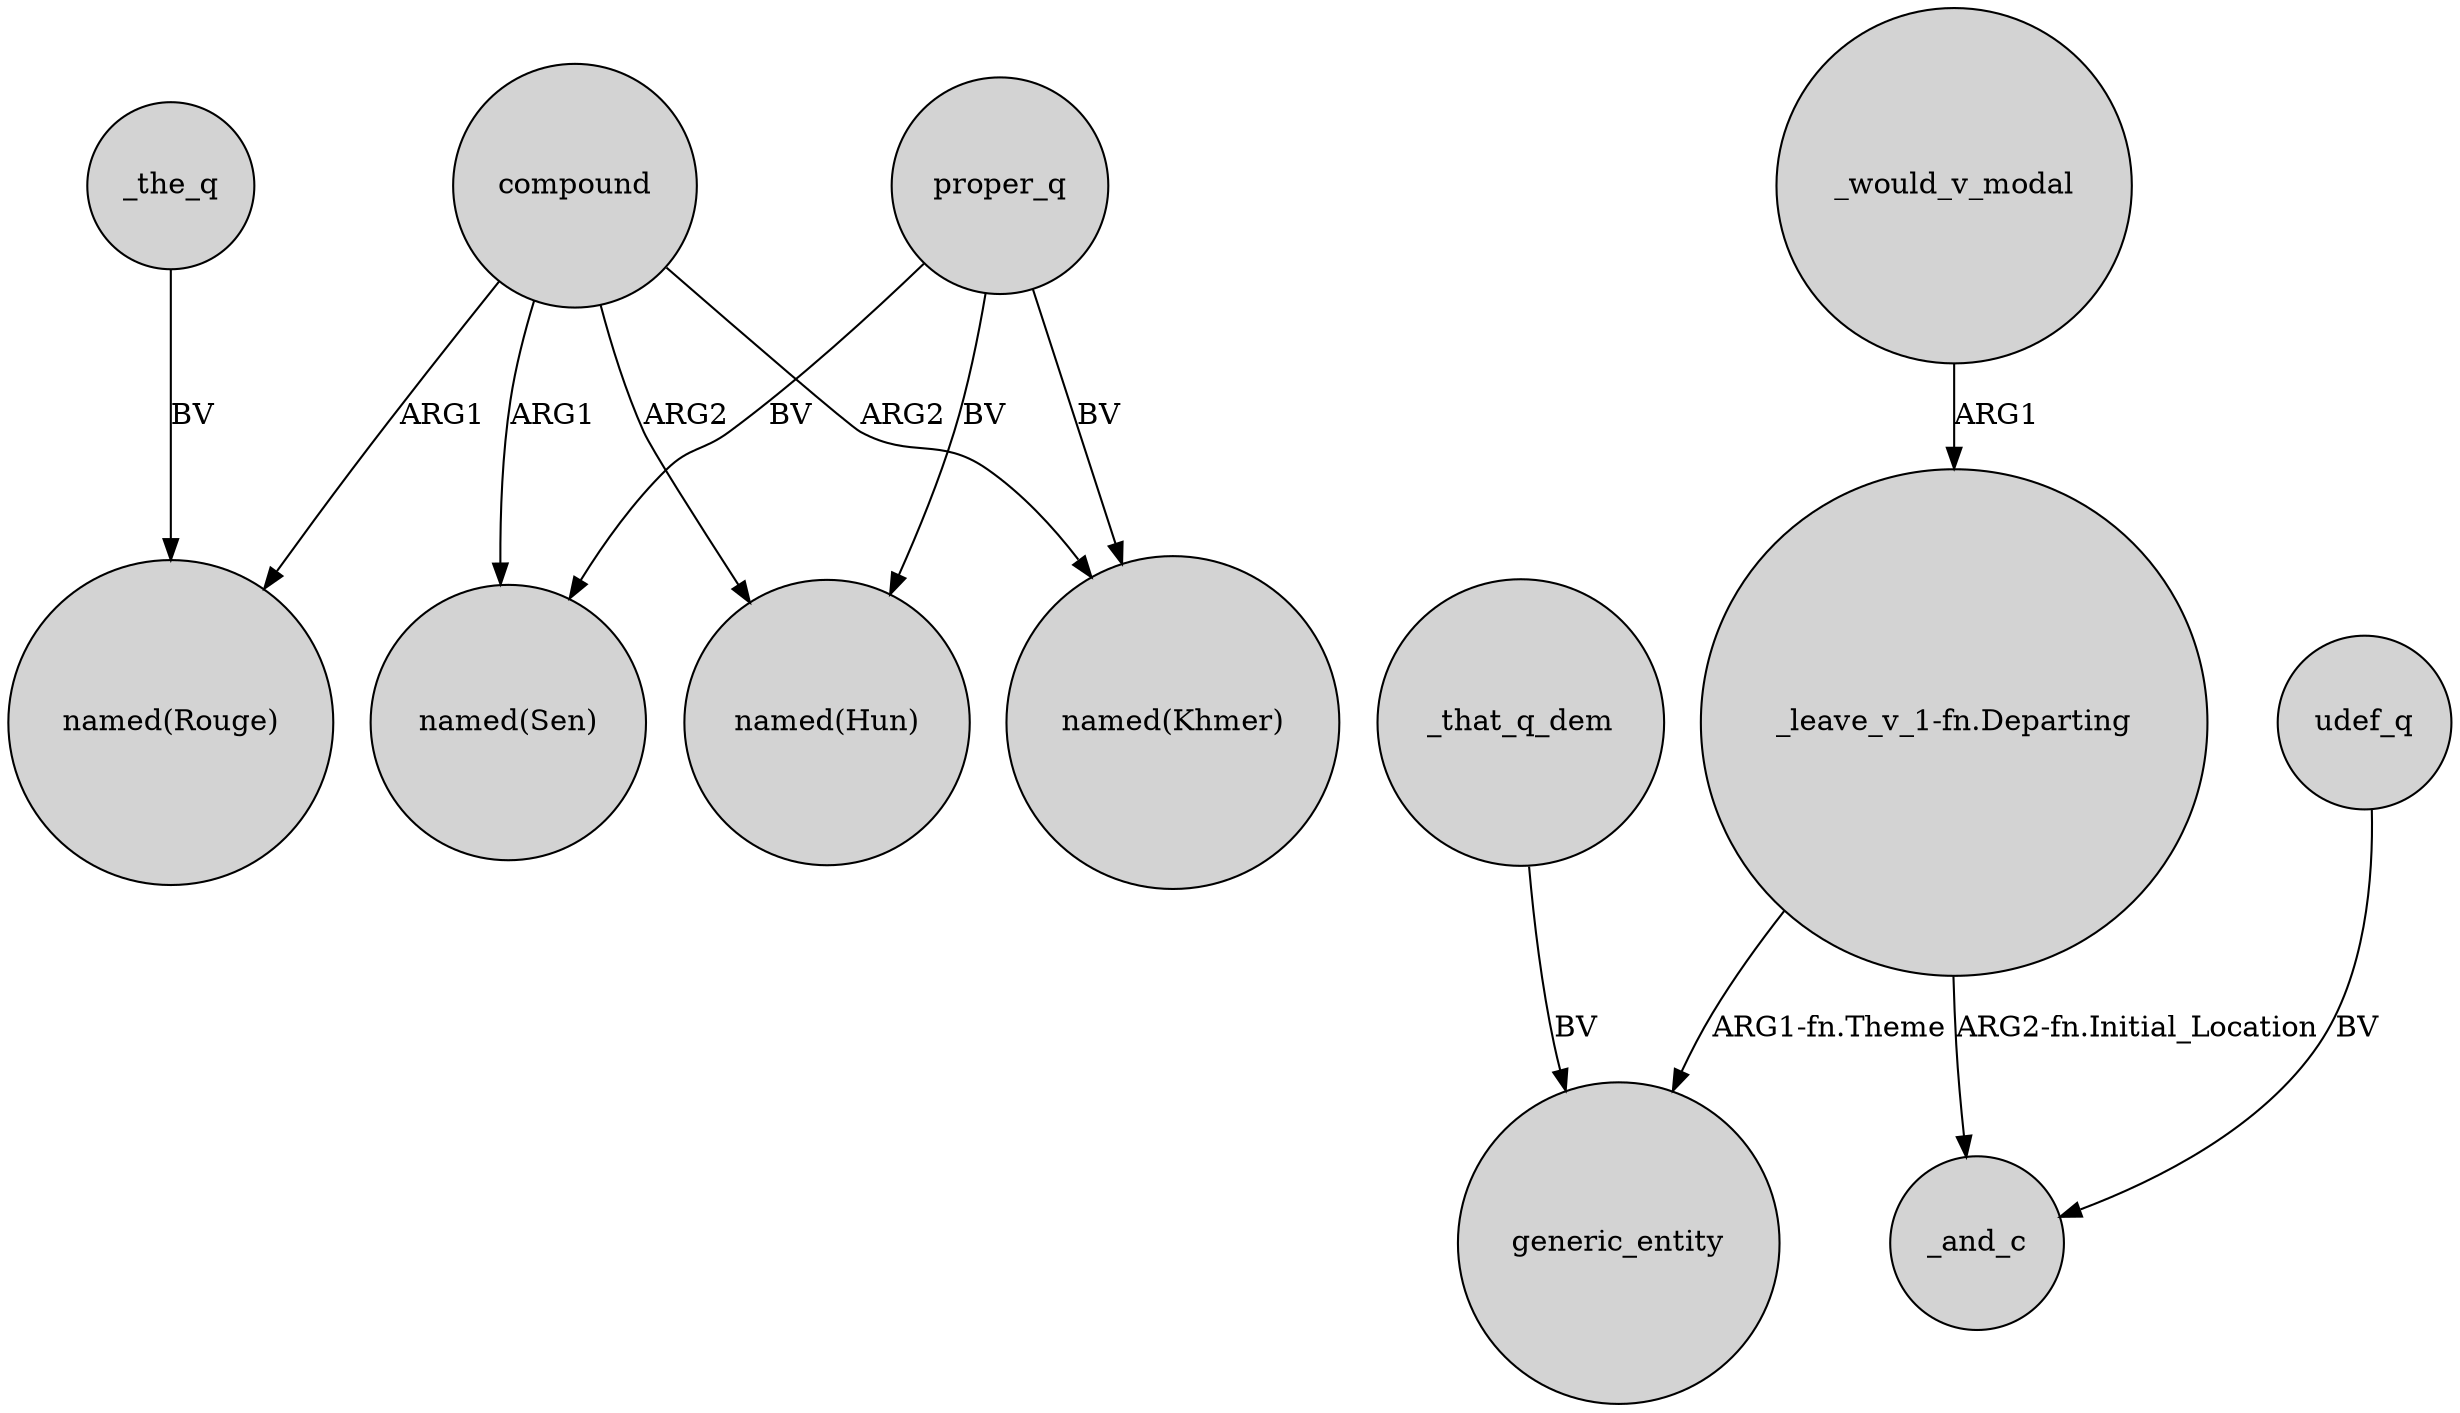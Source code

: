 digraph {
	node [shape=circle style=filled]
	_the_q -> "named(Rouge)" [label=BV]
	proper_q -> "named(Sen)" [label=BV]
	_would_v_modal -> "_leave_v_1-fn.Departing" [label=ARG1]
	proper_q -> "named(Hun)" [label=BV]
	compound -> "named(Hun)" [label=ARG2]
	_that_q_dem -> generic_entity [label=BV]
	udef_q -> _and_c [label=BV]
	"_leave_v_1-fn.Departing" -> generic_entity [label="ARG1-fn.Theme"]
	proper_q -> "named(Khmer)" [label=BV]
	compound -> "named(Rouge)" [label=ARG1]
	compound -> "named(Khmer)" [label=ARG2]
	compound -> "named(Sen)" [label=ARG1]
	"_leave_v_1-fn.Departing" -> _and_c [label="ARG2-fn.Initial_Location"]
}
